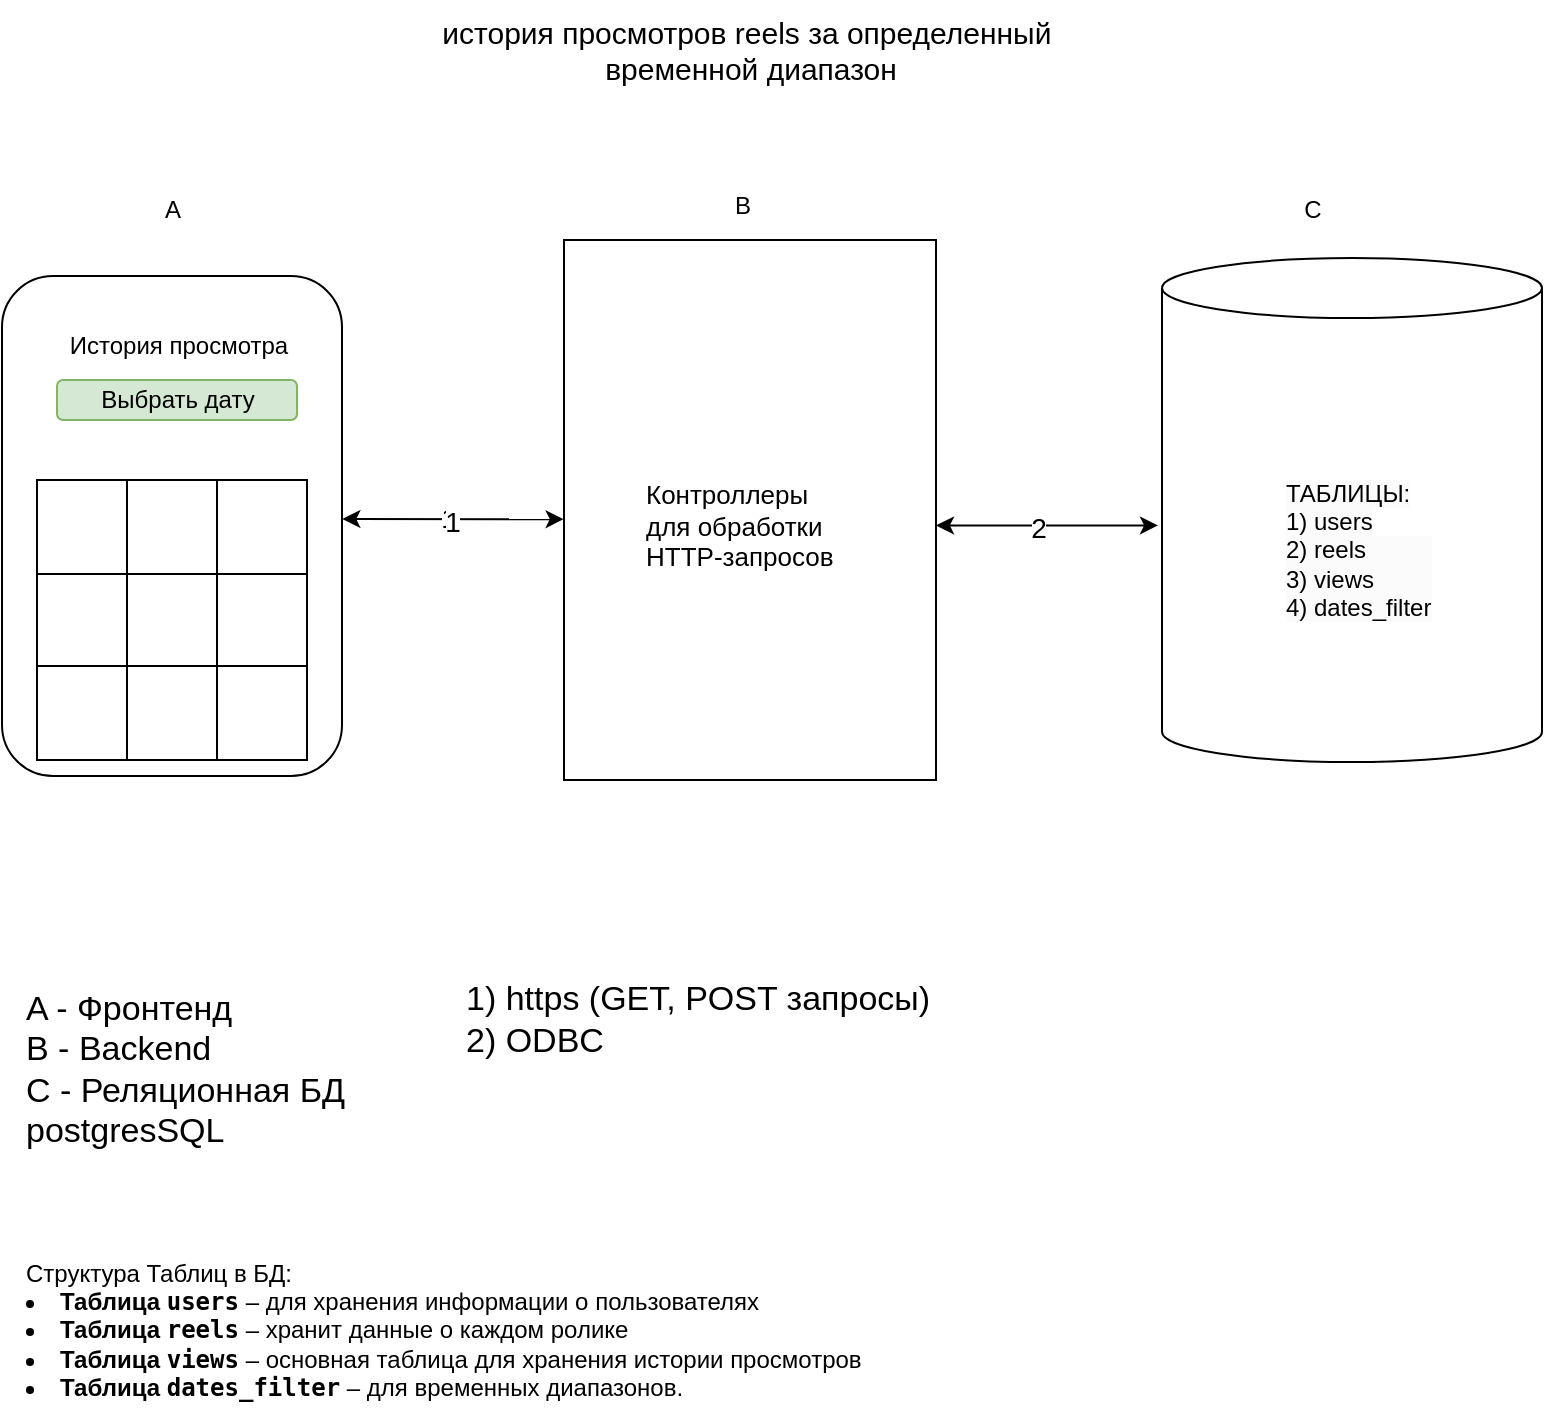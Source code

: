 <mxfile version="24.8.3">
  <diagram name="Страница — 1" id="PLsbrn37xf1wtGuixKVf">
    <mxGraphModel dx="1878" dy="1012" grid="1" gridSize="10" guides="1" tooltips="1" connect="1" arrows="1" fold="1" page="1" pageScale="1" pageWidth="827" pageHeight="1169" math="0" shadow="0">
      <root>
        <mxCell id="0" />
        <mxCell id="1" parent="0" />
        <mxCell id="WHvnlw6YlJqIaomOaeFl-2" value="" style="rounded=1;whiteSpace=wrap;html=1;" parent="1" vertex="1">
          <mxGeometry x="40" y="278" width="170" height="250" as="geometry" />
        </mxCell>
        <mxCell id="WHvnlw6YlJqIaomOaeFl-5" value="" style="verticalLabelPosition=bottom;verticalAlign=top;html=1;shape=mxgraph.basic.rect;fillColor2=none;strokeWidth=1;size=20;indent=5;" parent="1" vertex="1">
          <mxGeometry x="321" y="260" width="186" height="270" as="geometry" />
        </mxCell>
        <mxCell id="WHvnlw6YlJqIaomOaeFl-7" value="" style="shape=cylinder3;whiteSpace=wrap;html=1;boundedLbl=1;backgroundOutline=1;size=15;align=left;" parent="1" vertex="1">
          <mxGeometry x="620" y="269" width="190" height="252" as="geometry" />
        </mxCell>
        <mxCell id="WHvnlw6YlJqIaomOaeFl-8" value="&lt;font style=&quot;font-size: 15px;&quot;&gt;история просмотров reels за определенный&amp;nbsp;&lt;/font&gt;&lt;div style=&quot;font-size: 15px;&quot;&gt;&lt;font style=&quot;font-size: 15px;&quot;&gt;временной диапазон&lt;/font&gt;&lt;/div&gt;" style="text;html=1;align=center;verticalAlign=middle;resizable=0;points=[];autosize=1;strokeColor=none;fillColor=none;" parent="1" vertex="1">
          <mxGeometry x="249" y="140" width="330" height="50" as="geometry" />
        </mxCell>
        <mxCell id="WHvnlw6YlJqIaomOaeFl-9" value="A" style="text;html=1;align=center;verticalAlign=middle;resizable=0;points=[];autosize=1;strokeColor=none;fillColor=none;" parent="1" vertex="1">
          <mxGeometry x="110" y="230" width="30" height="30" as="geometry" />
        </mxCell>
        <mxCell id="WHvnlw6YlJqIaomOaeFl-11" value="B" style="text;html=1;align=center;verticalAlign=middle;resizable=0;points=[];autosize=1;strokeColor=none;fillColor=none;" parent="1" vertex="1">
          <mxGeometry x="395" y="228" width="30" height="30" as="geometry" />
        </mxCell>
        <mxCell id="WHvnlw6YlJqIaomOaeFl-12" value="C" style="text;html=1;align=center;verticalAlign=middle;resizable=0;points=[];autosize=1;strokeColor=none;fillColor=none;" parent="1" vertex="1">
          <mxGeometry x="680" y="230" width="30" height="30" as="geometry" />
        </mxCell>
        <mxCell id="WHvnlw6YlJqIaomOaeFl-13" value="&lt;font style=&quot;font-size: 17px;&quot;&gt;A - Фронтенд&lt;/font&gt;&lt;div style=&quot;font-size: 17px;&quot;&gt;&lt;font style=&quot;font-size: 17px;&quot;&gt;B - Backend&lt;/font&gt;&lt;/div&gt;&lt;div style=&quot;font-size: 17px;&quot;&gt;&lt;font style=&quot;font-size: 17px;&quot;&gt;C - Реляционная БД&amp;nbsp;&lt;/font&gt;&lt;/div&gt;&lt;div style=&quot;font-size: 17px;&quot;&gt;&lt;font style=&quot;font-size: 17px;&quot;&gt;postgresSQL&lt;/font&gt;&lt;/div&gt;" style="text;html=1;align=left;verticalAlign=middle;resizable=0;points=[];autosize=1;strokeColor=none;fillColor=none;" parent="1" vertex="1">
          <mxGeometry x="50" y="625" width="190" height="100" as="geometry" />
        </mxCell>
        <mxCell id="WHvnlw6YlJqIaomOaeFl-18" value="" style="endArrow=classic;startArrow=classic;html=1;rounded=0;entryX=-0.001;entryY=0.517;entryDx=0;entryDy=0;entryPerimeter=0;exitX=1.001;exitY=0.486;exitDx=0;exitDy=0;exitPerimeter=0;" parent="1" source="WHvnlw6YlJqIaomOaeFl-2" target="WHvnlw6YlJqIaomOaeFl-5" edge="1">
          <mxGeometry width="50" height="50" relative="1" as="geometry">
            <mxPoint x="230" y="420" as="sourcePoint" />
            <mxPoint x="280" y="370" as="targetPoint" />
          </mxGeometry>
        </mxCell>
        <mxCell id="WHvnlw6YlJqIaomOaeFl-21" value="&lt;font style=&quot;font-size: 14px;&quot;&gt;1&lt;/font&gt;" style="edgeLabel;html=1;align=center;verticalAlign=middle;resizable=0;points=[];" parent="WHvnlw6YlJqIaomOaeFl-18" vertex="1" connectable="0">
          <mxGeometry x="-0.042" y="1" relative="1" as="geometry">
            <mxPoint as="offset" />
          </mxGeometry>
        </mxCell>
        <mxCell id="WHvnlw6YlJqIaomOaeFl-22" value="&lt;font style=&quot;font-size: 14px;&quot;&gt;1&lt;/font&gt;" style="edgeLabel;html=1;align=center;verticalAlign=middle;resizable=0;points=[];" parent="WHvnlw6YlJqIaomOaeFl-18" vertex="1" connectable="0">
          <mxGeometry x="-0.005" y="-1" relative="1" as="geometry">
            <mxPoint as="offset" />
          </mxGeometry>
        </mxCell>
        <mxCell id="WHvnlw6YlJqIaomOaeFl-19" value="" style="endArrow=classic;startArrow=classic;html=1;rounded=0;entryX=-0.001;entryY=0.517;entryDx=0;entryDy=0;entryPerimeter=0;exitX=1.001;exitY=0.486;exitDx=0;exitDy=0;exitPerimeter=0;" parent="1" edge="1">
          <mxGeometry width="50" height="50" relative="1" as="geometry">
            <mxPoint x="507" y="402.7" as="sourcePoint" />
            <mxPoint x="618" y="402.7" as="targetPoint" />
          </mxGeometry>
        </mxCell>
        <mxCell id="WHvnlw6YlJqIaomOaeFl-23" value="&lt;font style=&quot;font-size: 14px;&quot;&gt;2&lt;/font&gt;" style="edgeLabel;html=1;align=center;verticalAlign=middle;resizable=0;points=[];" parent="WHvnlw6YlJqIaomOaeFl-19" vertex="1" connectable="0">
          <mxGeometry x="-0.08" y="-1" relative="1" as="geometry">
            <mxPoint as="offset" />
          </mxGeometry>
        </mxCell>
        <mxCell id="WHvnlw6YlJqIaomOaeFl-26" value="&lt;font style=&quot;font-size: 17px;&quot;&gt;1)&amp;nbsp;&lt;span style=&quot;text-align: center;&quot;&gt;https (GET, POST запросы)&lt;/span&gt;&lt;/font&gt;&lt;div style=&quot;font-size: 17px;&quot;&gt;&lt;span style=&quot;text-align: center;&quot;&gt;&lt;font style=&quot;font-size: 17px;&quot;&gt;2) ODBC&lt;/font&gt;&lt;/span&gt;&lt;/div&gt;" style="text;html=1;align=left;verticalAlign=middle;resizable=0;points=[];autosize=1;strokeColor=none;fillColor=none;" parent="1" vertex="1">
          <mxGeometry x="270" y="625" width="260" height="50" as="geometry" />
        </mxCell>
        <mxCell id="WHvnlw6YlJqIaomOaeFl-28" value="" style="shape=table;startSize=0;container=1;collapsible=0;childLayout=tableLayout;fontSize=16;" parent="1" vertex="1">
          <mxGeometry x="57.5" y="380" width="135" height="140" as="geometry" />
        </mxCell>
        <mxCell id="WHvnlw6YlJqIaomOaeFl-29" value="" style="shape=tableRow;horizontal=0;startSize=0;swimlaneHead=0;swimlaneBody=0;strokeColor=inherit;top=0;left=0;bottom=0;right=0;collapsible=0;dropTarget=0;fillColor=none;points=[[0,0.5],[1,0.5]];portConstraint=eastwest;fontSize=16;" parent="WHvnlw6YlJqIaomOaeFl-28" vertex="1">
          <mxGeometry width="135" height="47" as="geometry" />
        </mxCell>
        <mxCell id="WHvnlw6YlJqIaomOaeFl-30" value="" style="shape=partialRectangle;html=1;whiteSpace=wrap;connectable=0;strokeColor=inherit;overflow=hidden;fillColor=none;top=0;left=0;bottom=0;right=0;pointerEvents=1;fontSize=16;" parent="WHvnlw6YlJqIaomOaeFl-29" vertex="1">
          <mxGeometry width="45" height="47" as="geometry">
            <mxRectangle width="45" height="47" as="alternateBounds" />
          </mxGeometry>
        </mxCell>
        <mxCell id="WHvnlw6YlJqIaomOaeFl-31" value="" style="shape=partialRectangle;html=1;whiteSpace=wrap;connectable=0;strokeColor=inherit;overflow=hidden;fillColor=none;top=0;left=0;bottom=0;right=0;pointerEvents=1;fontSize=16;" parent="WHvnlw6YlJqIaomOaeFl-29" vertex="1">
          <mxGeometry x="45" width="45" height="47" as="geometry">
            <mxRectangle width="45" height="47" as="alternateBounds" />
          </mxGeometry>
        </mxCell>
        <mxCell id="WHvnlw6YlJqIaomOaeFl-32" value="" style="shape=partialRectangle;html=1;whiteSpace=wrap;connectable=0;strokeColor=inherit;overflow=hidden;fillColor=none;top=0;left=0;bottom=0;right=0;pointerEvents=1;fontSize=16;" parent="WHvnlw6YlJqIaomOaeFl-29" vertex="1">
          <mxGeometry x="90" width="45" height="47" as="geometry">
            <mxRectangle width="45" height="47" as="alternateBounds" />
          </mxGeometry>
        </mxCell>
        <mxCell id="WHvnlw6YlJqIaomOaeFl-33" value="" style="shape=tableRow;horizontal=0;startSize=0;swimlaneHead=0;swimlaneBody=0;strokeColor=inherit;top=0;left=0;bottom=0;right=0;collapsible=0;dropTarget=0;fillColor=none;points=[[0,0.5],[1,0.5]];portConstraint=eastwest;fontSize=16;" parent="WHvnlw6YlJqIaomOaeFl-28" vertex="1">
          <mxGeometry y="47" width="135" height="46" as="geometry" />
        </mxCell>
        <mxCell id="WHvnlw6YlJqIaomOaeFl-34" value="" style="shape=partialRectangle;html=1;whiteSpace=wrap;connectable=0;strokeColor=inherit;overflow=hidden;fillColor=none;top=0;left=0;bottom=0;right=0;pointerEvents=1;fontSize=16;" parent="WHvnlw6YlJqIaomOaeFl-33" vertex="1">
          <mxGeometry width="45" height="46" as="geometry">
            <mxRectangle width="45" height="46" as="alternateBounds" />
          </mxGeometry>
        </mxCell>
        <mxCell id="WHvnlw6YlJqIaomOaeFl-35" value="" style="shape=partialRectangle;html=1;whiteSpace=wrap;connectable=0;strokeColor=inherit;overflow=hidden;fillColor=none;top=0;left=0;bottom=0;right=0;pointerEvents=1;fontSize=16;" parent="WHvnlw6YlJqIaomOaeFl-33" vertex="1">
          <mxGeometry x="45" width="45" height="46" as="geometry">
            <mxRectangle width="45" height="46" as="alternateBounds" />
          </mxGeometry>
        </mxCell>
        <mxCell id="WHvnlw6YlJqIaomOaeFl-36" value="" style="shape=partialRectangle;html=1;whiteSpace=wrap;connectable=0;strokeColor=inherit;overflow=hidden;fillColor=none;top=0;left=0;bottom=0;right=0;pointerEvents=1;fontSize=16;" parent="WHvnlw6YlJqIaomOaeFl-33" vertex="1">
          <mxGeometry x="90" width="45" height="46" as="geometry">
            <mxRectangle width="45" height="46" as="alternateBounds" />
          </mxGeometry>
        </mxCell>
        <mxCell id="WHvnlw6YlJqIaomOaeFl-37" value="" style="shape=tableRow;horizontal=0;startSize=0;swimlaneHead=0;swimlaneBody=0;strokeColor=inherit;top=0;left=0;bottom=0;right=0;collapsible=0;dropTarget=0;fillColor=none;points=[[0,0.5],[1,0.5]];portConstraint=eastwest;fontSize=16;" parent="WHvnlw6YlJqIaomOaeFl-28" vertex="1">
          <mxGeometry y="93" width="135" height="47" as="geometry" />
        </mxCell>
        <mxCell id="WHvnlw6YlJqIaomOaeFl-38" value="" style="shape=partialRectangle;html=1;whiteSpace=wrap;connectable=0;strokeColor=inherit;overflow=hidden;fillColor=none;top=0;left=0;bottom=0;right=0;pointerEvents=1;fontSize=16;" parent="WHvnlw6YlJqIaomOaeFl-37" vertex="1">
          <mxGeometry width="45" height="47" as="geometry">
            <mxRectangle width="45" height="47" as="alternateBounds" />
          </mxGeometry>
        </mxCell>
        <mxCell id="WHvnlw6YlJqIaomOaeFl-39" value="" style="shape=partialRectangle;html=1;whiteSpace=wrap;connectable=0;strokeColor=inherit;overflow=hidden;fillColor=none;top=0;left=0;bottom=0;right=0;pointerEvents=1;fontSize=16;" parent="WHvnlw6YlJqIaomOaeFl-37" vertex="1">
          <mxGeometry x="45" width="45" height="47" as="geometry">
            <mxRectangle width="45" height="47" as="alternateBounds" />
          </mxGeometry>
        </mxCell>
        <mxCell id="WHvnlw6YlJqIaomOaeFl-40" value="" style="shape=partialRectangle;html=1;whiteSpace=wrap;connectable=0;strokeColor=inherit;overflow=hidden;fillColor=none;top=0;left=0;bottom=0;right=0;pointerEvents=1;fontSize=16;" parent="WHvnlw6YlJqIaomOaeFl-37" vertex="1">
          <mxGeometry x="90" width="45" height="47" as="geometry">
            <mxRectangle width="45" height="47" as="alternateBounds" />
          </mxGeometry>
        </mxCell>
        <mxCell id="WHvnlw6YlJqIaomOaeFl-41" value="История просмотра&lt;div&gt;&lt;br&gt;&lt;/div&gt;" style="text;html=1;align=center;verticalAlign=middle;resizable=0;points=[];autosize=1;strokeColor=none;fillColor=none;" parent="1" vertex="1">
          <mxGeometry x="62.5" y="300" width="130" height="40" as="geometry" />
        </mxCell>
        <mxCell id="WHvnlw6YlJqIaomOaeFl-44" value="Выбрать дату" style="rounded=1;whiteSpace=wrap;html=1;fillColor=#d5e8d4;strokeColor=#82b366;" parent="1" vertex="1">
          <mxGeometry x="67.5" y="330" width="120" height="20" as="geometry" />
        </mxCell>
        <mxCell id="mYSCZKH5QNGIb94bGcKl-1" value="Структура Таблиц в БД:&lt;div&gt;&lt;li&gt;&lt;strong&gt;Таблица &lt;code&gt;users&lt;/code&gt;&lt;/strong&gt; – для хранения информации о пользователях&lt;/li&gt;&lt;li&gt;&lt;strong&gt;Таблица &lt;code&gt;reels&lt;/code&gt;&lt;/strong&gt; – хранит данные о каждом ролике&lt;/li&gt;&lt;li&gt;&lt;strong&gt;Таблица &lt;code&gt;views&lt;/code&gt;&lt;/strong&gt; – основная таблица для хранения истории просмотров&lt;/li&gt;&lt;li&gt;&lt;strong&gt;Таблица &lt;code&gt;dates_filter&lt;/code&gt;&lt;/strong&gt;&amp;nbsp;– для временных диапазонов.&lt;/li&gt;&lt;/div&gt;" style="text;html=1;align=left;verticalAlign=middle;resizable=0;points=[];autosize=1;strokeColor=none;fillColor=none;" vertex="1" parent="1">
          <mxGeometry x="50" y="760" width="440" height="90" as="geometry" />
        </mxCell>
        <mxCell id="mYSCZKH5QNGIb94bGcKl-2" value="&lt;br&gt;&lt;span style=&quot;color: rgb(0, 0, 0); font-family: Helvetica; font-size: 12px; font-style: normal; font-variant-ligatures: normal; font-variant-caps: normal; font-weight: 400; letter-spacing: normal; orphans: 2; text-indent: 0px; text-transform: none; widows: 2; word-spacing: 0px; -webkit-text-stroke-width: 0px; white-space: normal; background-color: rgb(251, 251, 251); text-decoration-thickness: initial; text-decoration-style: initial; text-decoration-color: initial; float: none; display: inline !important;&quot;&gt;ТАБЛИЦЫ:&lt;/span&gt;&lt;br style=&quot;forced-color-adjust: none; color: rgb(0, 0, 0); font-family: Helvetica; font-size: 12px; font-style: normal; font-variant-ligatures: normal; font-variant-caps: normal; font-weight: 400; letter-spacing: normal; orphans: 2; text-indent: 0px; text-transform: none; widows: 2; word-spacing: 0px; -webkit-text-stroke-width: 0px; white-space: normal; background-color: rgb(251, 251, 251); text-decoration-thickness: initial; text-decoration-style: initial; text-decoration-color: initial;&quot;&gt;&lt;span style=&quot;color: rgb(0, 0, 0); font-family: Helvetica; font-size: 12px; font-style: normal; font-variant-ligatures: normal; font-variant-caps: normal; font-weight: 400; letter-spacing: normal; orphans: 2; text-indent: 0px; text-transform: none; widows: 2; word-spacing: 0px; -webkit-text-stroke-width: 0px; white-space: normal; background-color: rgb(251, 251, 251); text-decoration-thickness: initial; text-decoration-style: initial; text-decoration-color: initial; float: none; display: inline !important;&quot;&gt;1) users&lt;/span&gt;&lt;div style=&quot;forced-color-adjust: none; color: rgb(0, 0, 0); font-family: Helvetica; font-size: 12px; font-style: normal; font-variant-ligatures: normal; font-variant-caps: normal; font-weight: 400; letter-spacing: normal; orphans: 2; text-indent: 0px; text-transform: none; widows: 2; word-spacing: 0px; -webkit-text-stroke-width: 0px; white-space: normal; background-color: rgb(251, 251, 251); text-decoration-thickness: initial; text-decoration-style: initial; text-decoration-color: initial;&quot;&gt;2) reels&lt;/div&gt;&lt;div style=&quot;forced-color-adjust: none; color: rgb(0, 0, 0); font-family: Helvetica; font-size: 12px; font-style: normal; font-variant-ligatures: normal; font-variant-caps: normal; font-weight: 400; letter-spacing: normal; orphans: 2; text-indent: 0px; text-transform: none; widows: 2; word-spacing: 0px; -webkit-text-stroke-width: 0px; white-space: normal; background-color: rgb(251, 251, 251); text-decoration-thickness: initial; text-decoration-style: initial; text-decoration-color: initial;&quot;&gt;3)&amp;nbsp;views&lt;/div&gt;&lt;div style=&quot;forced-color-adjust: none; color: rgb(0, 0, 0); font-family: Helvetica; font-size: 12px; font-style: normal; font-variant-ligatures: normal; font-variant-caps: normal; font-weight: 400; letter-spacing: normal; orphans: 2; text-indent: 0px; text-transform: none; widows: 2; word-spacing: 0px; -webkit-text-stroke-width: 0px; white-space: normal; background-color: rgb(251, 251, 251); text-decoration-thickness: initial; text-decoration-style: initial; text-decoration-color: initial;&quot;&gt;4)&amp;nbsp;dates_filter&lt;/div&gt;&lt;div&gt;&lt;br/&gt;&lt;/div&gt;" style="text;html=1;align=left;verticalAlign=middle;resizable=0;points=[];autosize=1;strokeColor=none;fillColor=none;" vertex="1" parent="1">
          <mxGeometry x="680" y="360" width="100" height="110" as="geometry" />
        </mxCell>
        <mxCell id="mYSCZKH5QNGIb94bGcKl-3" value="&lt;font style=&quot;font-size: 13px;&quot;&gt;Контроллеры&amp;nbsp;&lt;/font&gt;&lt;div style=&quot;font-size: 13px;&quot;&gt;&lt;font style=&quot;font-size: 13px;&quot;&gt;для обработки&amp;nbsp;&lt;/font&gt;&lt;/div&gt;&lt;div style=&quot;font-size: 13px;&quot;&gt;&lt;font style=&quot;font-size: 13px;&quot;&gt;HTTP-запросов&lt;/font&gt;&lt;/div&gt;" style="text;html=1;align=left;verticalAlign=middle;resizable=0;points=[];autosize=1;strokeColor=none;fillColor=none;" vertex="1" parent="1">
          <mxGeometry x="360" y="373" width="120" height="60" as="geometry" />
        </mxCell>
      </root>
    </mxGraphModel>
  </diagram>
</mxfile>
